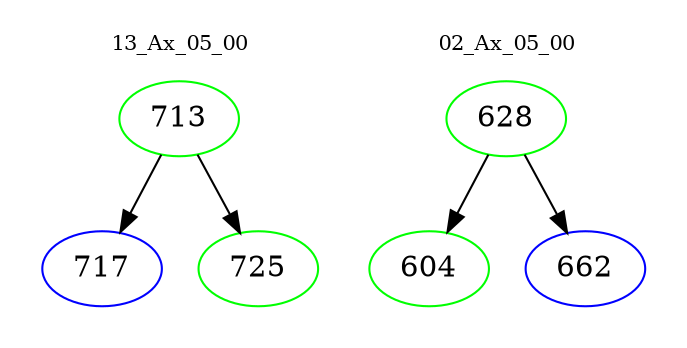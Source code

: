 digraph{
subgraph cluster_0 {
color = white
label = "13_Ax_05_00";
fontsize=10;
T0_713 [label="713", color="green"]
T0_713 -> T0_717 [color="black"]
T0_717 [label="717", color="blue"]
T0_713 -> T0_725 [color="black"]
T0_725 [label="725", color="green"]
}
subgraph cluster_1 {
color = white
label = "02_Ax_05_00";
fontsize=10;
T1_628 [label="628", color="green"]
T1_628 -> T1_604 [color="black"]
T1_604 [label="604", color="green"]
T1_628 -> T1_662 [color="black"]
T1_662 [label="662", color="blue"]
}
}
